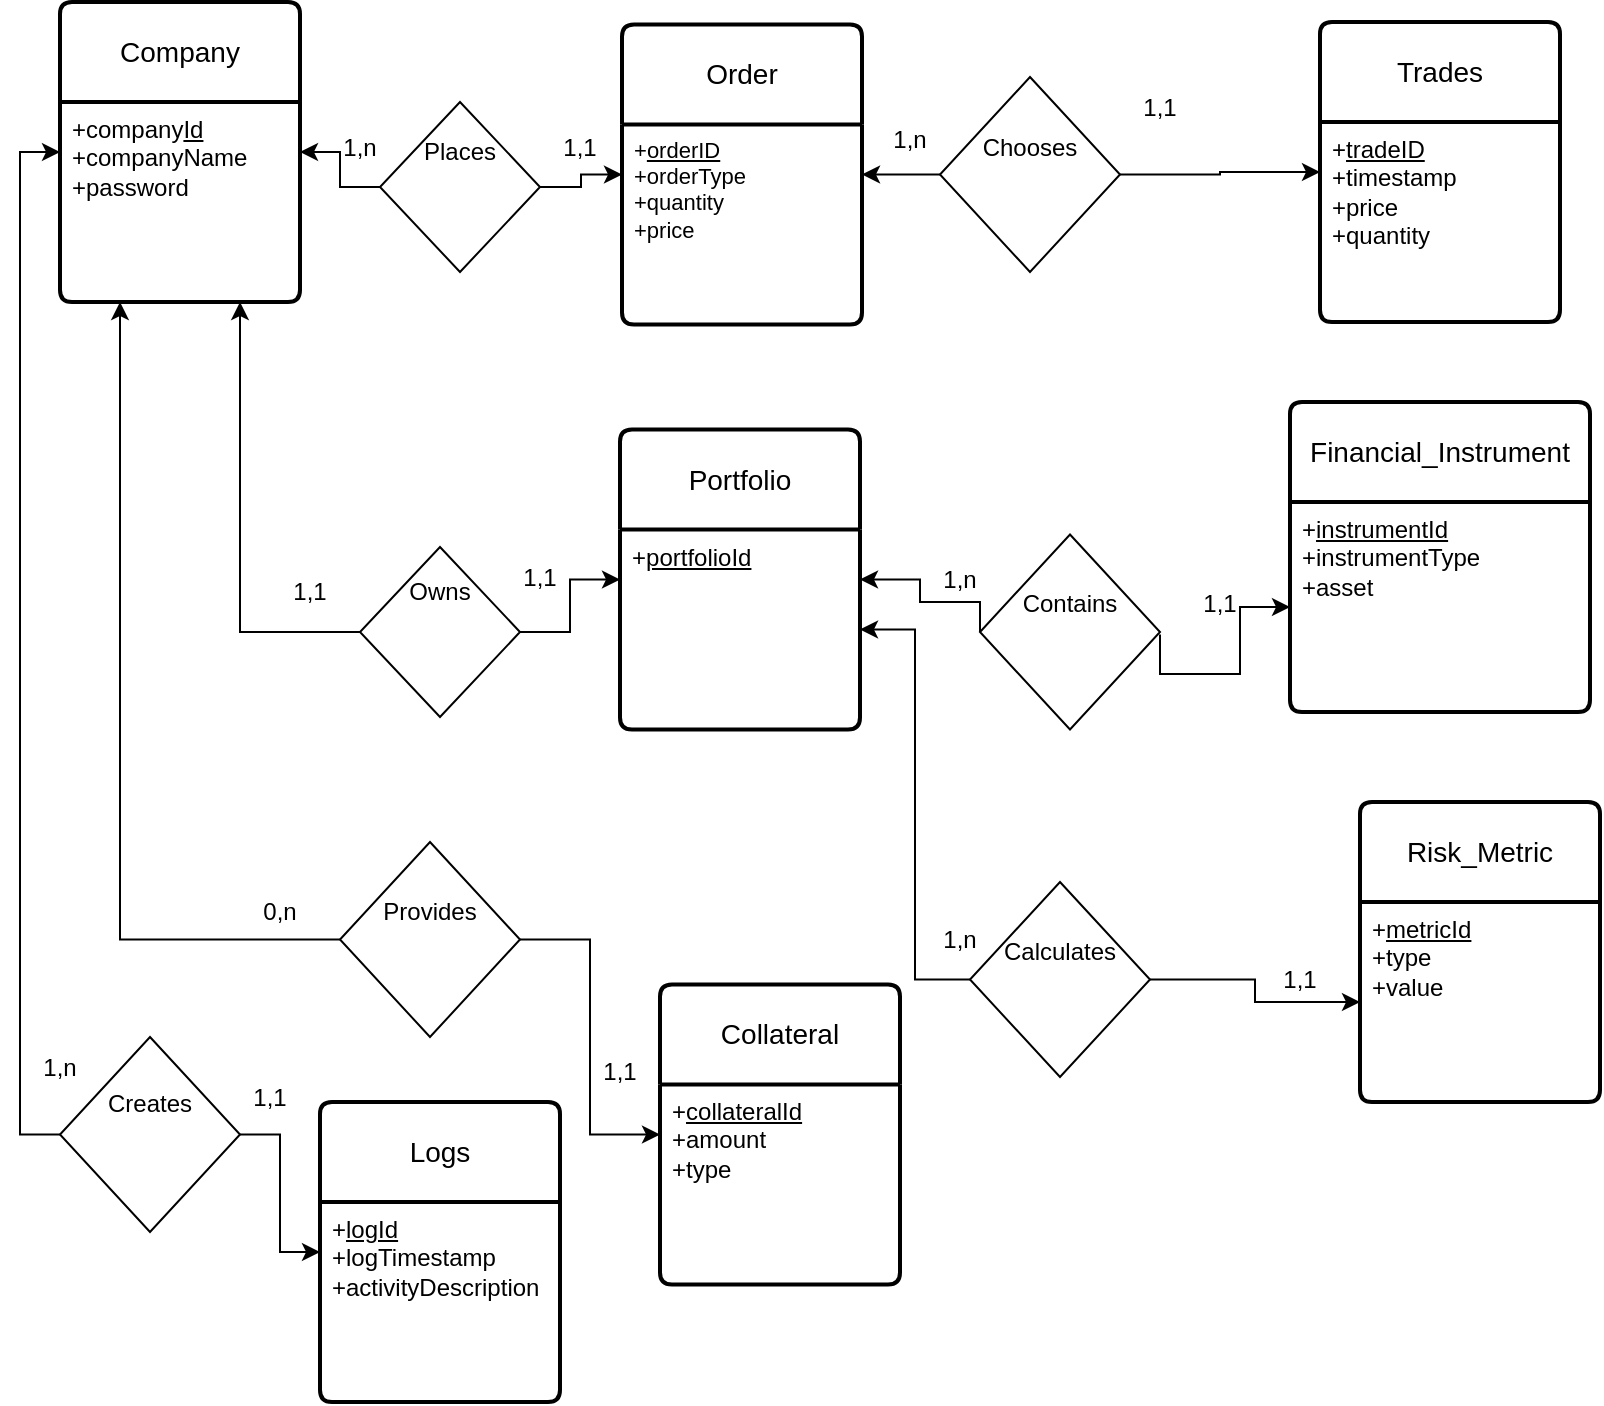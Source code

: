 <mxfile version="22.0.8" type="device">
  <diagram id="R2lEEEUBdFMjLlhIrx00" name="Page-1">
    <mxGraphModel dx="1050" dy="662" grid="1" gridSize="10" guides="1" tooltips="1" connect="1" arrows="1" fold="1" page="1" pageScale="1" pageWidth="850" pageHeight="1100" math="0" shadow="0" extFonts="Permanent Marker^https://fonts.googleapis.com/css?family=Permanent+Marker">
      <root>
        <mxCell id="0" />
        <mxCell id="1" parent="0" />
        <mxCell id="Sl9PUTFVlgDmUP3QOlVl-14" style="edgeStyle=orthogonalEdgeStyle;rounded=0;orthogonalLoop=1;jettySize=auto;html=1;exitX=0;exitY=0.5;exitDx=0;exitDy=0;entryX=1;entryY=0.25;entryDx=0;entryDy=0;" parent="1" source="Sl9PUTFVlgDmUP3QOlVl-11" target="Sl9PUTFVlgDmUP3QOlVl-44" edge="1">
          <mxGeometry relative="1" as="geometry">
            <mxPoint x="150" y="142.5" as="targetPoint" />
          </mxGeometry>
        </mxCell>
        <mxCell id="Sl9PUTFVlgDmUP3QOlVl-15" style="edgeStyle=orthogonalEdgeStyle;rounded=0;orthogonalLoop=1;jettySize=auto;html=1;exitX=1;exitY=0.5;exitDx=0;exitDy=0;entryX=0;entryY=0.25;entryDx=0;entryDy=0;" parent="1" source="Sl9PUTFVlgDmUP3QOlVl-11" target="Sl9PUTFVlgDmUP3QOlVl-46" edge="1">
          <mxGeometry relative="1" as="geometry">
            <mxPoint x="340.0" y="142.5" as="targetPoint" />
          </mxGeometry>
        </mxCell>
        <mxCell id="Sl9PUTFVlgDmUP3QOlVl-11" value="" style="rhombus;whiteSpace=wrap;html=1;" parent="1" vertex="1">
          <mxGeometry x="210" y="100" width="80" height="85" as="geometry" />
        </mxCell>
        <mxCell id="Sl9PUTFVlgDmUP3QOlVl-13" value="Places" style="text;html=1;strokeColor=none;fillColor=none;align=center;verticalAlign=middle;whiteSpace=wrap;rounded=0;" parent="1" vertex="1">
          <mxGeometry x="220" y="110" width="60" height="30" as="geometry" />
        </mxCell>
        <mxCell id="Sl9PUTFVlgDmUP3QOlVl-18" style="edgeStyle=orthogonalEdgeStyle;rounded=0;orthogonalLoop=1;jettySize=auto;html=1;exitX=1;exitY=0.5;exitDx=0;exitDy=0;entryX=0;entryY=0.5;entryDx=0;entryDy=0;" parent="1" source="Sl9PUTFVlgDmUP3QOlVl-16" target="Sl9PUTFVlgDmUP3QOlVl-49" edge="1">
          <mxGeometry relative="1" as="geometry">
            <mxPoint x="340.0" y="365" as="targetPoint" />
          </mxGeometry>
        </mxCell>
        <mxCell id="Sl9PUTFVlgDmUP3QOlVl-19" style="edgeStyle=orthogonalEdgeStyle;rounded=0;orthogonalLoop=1;jettySize=auto;html=1;exitX=0;exitY=0.5;exitDx=0;exitDy=0;entryX=0.75;entryY=1;entryDx=0;entryDy=0;" parent="1" source="Sl9PUTFVlgDmUP3QOlVl-16" target="Sl9PUTFVlgDmUP3QOlVl-44" edge="1">
          <mxGeometry relative="1" as="geometry">
            <mxPoint x="100" y="247.5" as="targetPoint" />
          </mxGeometry>
        </mxCell>
        <mxCell id="Sl9PUTFVlgDmUP3QOlVl-16" value="" style="rhombus;whiteSpace=wrap;html=1;" parent="1" vertex="1">
          <mxGeometry x="200" y="322.5" width="80" height="85" as="geometry" />
        </mxCell>
        <mxCell id="Sl9PUTFVlgDmUP3QOlVl-17" value="Owns" style="text;html=1;strokeColor=none;fillColor=none;align=center;verticalAlign=middle;whiteSpace=wrap;rounded=0;" parent="1" vertex="1">
          <mxGeometry x="210" y="330" width="60" height="30" as="geometry" />
        </mxCell>
        <mxCell id="Sl9PUTFVlgDmUP3QOlVl-22" style="edgeStyle=orthogonalEdgeStyle;rounded=0;orthogonalLoop=1;jettySize=auto;html=1;exitX=1;exitY=0.5;exitDx=0;exitDy=0;entryX=0;entryY=0.25;entryDx=0;entryDy=0;" parent="1" source="Sl9PUTFVlgDmUP3QOlVl-20" target="Sl9PUTFVlgDmUP3QOlVl-56" edge="1">
          <mxGeometry relative="1" as="geometry">
            <mxPoint x="340.0" y="595.0" as="targetPoint" />
          </mxGeometry>
        </mxCell>
        <mxCell id="Sl9PUTFVlgDmUP3QOlVl-23" style="edgeStyle=orthogonalEdgeStyle;rounded=0;orthogonalLoop=1;jettySize=auto;html=1;exitX=0;exitY=0.5;exitDx=0;exitDy=0;entryX=0.25;entryY=1;entryDx=0;entryDy=0;" parent="1" source="Sl9PUTFVlgDmUP3QOlVl-20" target="Sl9PUTFVlgDmUP3QOlVl-44" edge="1">
          <mxGeometry relative="1" as="geometry">
            <mxPoint x="75" y="247.5" as="targetPoint" />
          </mxGeometry>
        </mxCell>
        <mxCell id="Sl9PUTFVlgDmUP3QOlVl-20" value="" style="rhombus;whiteSpace=wrap;html=1;" parent="1" vertex="1">
          <mxGeometry x="190" y="470" width="90" height="97.5" as="geometry" />
        </mxCell>
        <mxCell id="Sl9PUTFVlgDmUP3QOlVl-21" value="Provides" style="text;html=1;strokeColor=none;fillColor=none;align=center;verticalAlign=middle;whiteSpace=wrap;rounded=0;" parent="1" vertex="1">
          <mxGeometry x="205" y="490" width="60" height="30" as="geometry" />
        </mxCell>
        <mxCell id="Sl9PUTFVlgDmUP3QOlVl-27" style="edgeStyle=orthogonalEdgeStyle;rounded=0;orthogonalLoop=1;jettySize=auto;html=1;exitX=0;exitY=0.5;exitDx=0;exitDy=0;entryX=1;entryY=0.25;entryDx=0;entryDy=0;" parent="1" source="Sl9PUTFVlgDmUP3QOlVl-24" target="Sl9PUTFVlgDmUP3QOlVl-50" edge="1">
          <mxGeometry relative="1" as="geometry">
            <mxPoint x="440.0" y="365" as="targetPoint" />
            <Array as="points">
              <mxPoint x="510" y="350" />
              <mxPoint x="480" y="350" />
              <mxPoint x="480" y="339" />
            </Array>
          </mxGeometry>
        </mxCell>
        <mxCell id="Sl9PUTFVlgDmUP3QOlVl-24" value="" style="rhombus;whiteSpace=wrap;html=1;" parent="1" vertex="1">
          <mxGeometry x="510" y="316.25" width="90" height="97.5" as="geometry" />
        </mxCell>
        <mxCell id="Sl9PUTFVlgDmUP3QOlVl-25" value="Contains" style="text;html=1;strokeColor=none;fillColor=none;align=center;verticalAlign=middle;whiteSpace=wrap;rounded=0;" parent="1" vertex="1">
          <mxGeometry x="525" y="340" width="60" height="22.5" as="geometry" />
        </mxCell>
        <mxCell id="Sl9PUTFVlgDmUP3QOlVl-32" style="edgeStyle=orthogonalEdgeStyle;rounded=0;orthogonalLoop=1;jettySize=auto;html=1;exitX=0;exitY=0.5;exitDx=0;exitDy=0;entryX=1;entryY=0.25;entryDx=0;entryDy=0;" parent="1" source="Sl9PUTFVlgDmUP3QOlVl-28" target="Sl9PUTFVlgDmUP3QOlVl-46" edge="1">
          <mxGeometry relative="1" as="geometry">
            <mxPoint x="440.0" y="142.5" as="targetPoint" />
          </mxGeometry>
        </mxCell>
        <mxCell id="uFJmGA58Sdm5VQ9mYOz5-2" style="edgeStyle=orthogonalEdgeStyle;rounded=0;orthogonalLoop=1;jettySize=auto;html=1;exitX=1;exitY=0.5;exitDx=0;exitDy=0;entryX=0;entryY=0.25;entryDx=0;entryDy=0;" parent="1" source="Sl9PUTFVlgDmUP3QOlVl-28" target="Sl9PUTFVlgDmUP3QOlVl-52" edge="1">
          <mxGeometry relative="1" as="geometry" />
        </mxCell>
        <mxCell id="Sl9PUTFVlgDmUP3QOlVl-28" value="" style="rhombus;whiteSpace=wrap;html=1;" parent="1" vertex="1">
          <mxGeometry x="490" y="87.5" width="90" height="97.5" as="geometry" />
        </mxCell>
        <mxCell id="Sl9PUTFVlgDmUP3QOlVl-29" value="Chooses" style="text;html=1;strokeColor=none;fillColor=none;align=center;verticalAlign=middle;whiteSpace=wrap;rounded=0;" parent="1" vertex="1">
          <mxGeometry x="505" y="111.25" width="60" height="22.5" as="geometry" />
        </mxCell>
        <mxCell id="Sl9PUTFVlgDmUP3QOlVl-35" style="edgeStyle=orthogonalEdgeStyle;rounded=0;orthogonalLoop=1;jettySize=auto;html=1;exitX=1;exitY=0.5;exitDx=0;exitDy=0;entryX=0;entryY=0.25;entryDx=0;entryDy=0;" parent="1" source="Sl9PUTFVlgDmUP3QOlVl-33" target="Sl9PUTFVlgDmUP3QOlVl-58" edge="1">
          <mxGeometry relative="1" as="geometry">
            <mxPoint x="180" y="632.5" as="targetPoint" />
          </mxGeometry>
        </mxCell>
        <mxCell id="Sl9PUTFVlgDmUP3QOlVl-36" style="edgeStyle=orthogonalEdgeStyle;rounded=0;orthogonalLoop=1;jettySize=auto;html=1;exitX=0;exitY=0.5;exitDx=0;exitDy=0;entryX=0;entryY=0.5;entryDx=0;entryDy=0;" parent="1" source="Sl9PUTFVlgDmUP3QOlVl-33" target="Sl9PUTFVlgDmUP3QOlVl-43" edge="1">
          <mxGeometry relative="1" as="geometry">
            <mxPoint x="10" y="130" as="targetPoint" />
          </mxGeometry>
        </mxCell>
        <mxCell id="Sl9PUTFVlgDmUP3QOlVl-33" value="" style="rhombus;whiteSpace=wrap;html=1;" parent="1" vertex="1">
          <mxGeometry x="50" y="567.5" width="90" height="97.5" as="geometry" />
        </mxCell>
        <mxCell id="Sl9PUTFVlgDmUP3QOlVl-34" value="Creates" style="text;html=1;strokeColor=none;fillColor=none;align=center;verticalAlign=middle;whiteSpace=wrap;rounded=0;" parent="1" vertex="1">
          <mxGeometry x="65" y="590" width="60" height="22.5" as="geometry" />
        </mxCell>
        <mxCell id="Sl9PUTFVlgDmUP3QOlVl-40" style="edgeStyle=orthogonalEdgeStyle;rounded=0;orthogonalLoop=1;jettySize=auto;html=1;exitX=1;exitY=0.5;exitDx=0;exitDy=0;entryX=0;entryY=0.5;entryDx=0;entryDy=0;" parent="1" source="Sl9PUTFVlgDmUP3QOlVl-37" target="Sl9PUTFVlgDmUP3QOlVl-54" edge="1">
          <mxGeometry relative="1" as="geometry">
            <mxPoint x="650" y="571.25" as="targetPoint" />
          </mxGeometry>
        </mxCell>
        <mxCell id="Sl9PUTFVlgDmUP3QOlVl-41" style="edgeStyle=orthogonalEdgeStyle;rounded=0;orthogonalLoop=1;jettySize=auto;html=1;exitX=0;exitY=0.5;exitDx=0;exitDy=0;entryX=1;entryY=0.5;entryDx=0;entryDy=0;" parent="1" source="Sl9PUTFVlgDmUP3QOlVl-37" target="Sl9PUTFVlgDmUP3QOlVl-50" edge="1">
          <mxGeometry relative="1" as="geometry">
            <mxPoint x="440.0" y="417.5" as="targetPoint" />
          </mxGeometry>
        </mxCell>
        <mxCell id="Sl9PUTFVlgDmUP3QOlVl-37" value="" style="rhombus;whiteSpace=wrap;html=1;" parent="1" vertex="1">
          <mxGeometry x="505" y="490" width="90" height="97.5" as="geometry" />
        </mxCell>
        <mxCell id="Sl9PUTFVlgDmUP3QOlVl-38" value="Calculates" style="text;html=1;strokeColor=none;fillColor=none;align=center;verticalAlign=middle;whiteSpace=wrap;rounded=0;" parent="1" vertex="1">
          <mxGeometry x="520" y="513.75" width="60" height="22.5" as="geometry" />
        </mxCell>
        <mxCell id="Sl9PUTFVlgDmUP3QOlVl-43" value="Company" style="swimlane;childLayout=stackLayout;horizontal=1;startSize=50;horizontalStack=0;rounded=1;fontSize=14;fontStyle=0;strokeWidth=2;resizeParent=0;resizeLast=1;shadow=0;dashed=0;align=center;arcSize=4;whiteSpace=wrap;html=1;" parent="1" vertex="1">
          <mxGeometry x="50" y="50" width="120" height="150" as="geometry" />
        </mxCell>
        <mxCell id="Sl9PUTFVlgDmUP3QOlVl-44" value="+company&lt;u&gt;Id&lt;/u&gt;&lt;br&gt;+companyName&lt;br&gt;+password" style="align=left;strokeColor=none;fillColor=none;spacingLeft=4;fontSize=12;verticalAlign=top;resizable=0;rotatable=0;part=1;html=1;" parent="Sl9PUTFVlgDmUP3QOlVl-43" vertex="1">
          <mxGeometry y="50" width="120" height="100" as="geometry" />
        </mxCell>
        <mxCell id="Sl9PUTFVlgDmUP3QOlVl-45" value="Order" style="swimlane;childLayout=stackLayout;horizontal=1;startSize=50;horizontalStack=0;rounded=1;fontSize=14;fontStyle=0;strokeWidth=2;resizeParent=0;resizeLast=1;shadow=0;dashed=0;align=center;arcSize=4;whiteSpace=wrap;html=1;" parent="1" vertex="1">
          <mxGeometry x="331" y="61.25" width="120" height="150" as="geometry" />
        </mxCell>
        <mxCell id="Sl9PUTFVlgDmUP3QOlVl-46" value="&lt;div style=&quot;font-size: 11px;&quot;&gt;&lt;font style=&quot;font-size: 11px;&quot;&gt;+&lt;u&gt;orderID&lt;/u&gt;&lt;/font&gt;&lt;/div&gt;&lt;div style=&quot;font-size: 11px;&quot;&gt;&lt;font style=&quot;font-size: 11px;&quot;&gt;+orderType&lt;/font&gt;&lt;/div&gt;&lt;div style=&quot;font-size: 11px;&quot;&gt;&lt;font style=&quot;font-size: 11px;&quot;&gt;+quantity&lt;/font&gt;&lt;/div&gt;&lt;div style=&quot;font-size: 11px;&quot;&gt;&lt;font style=&quot;font-size: 11px;&quot;&gt;+price&lt;/font&gt;&lt;/div&gt;" style="align=left;strokeColor=none;fillColor=none;spacingLeft=4;fontSize=12;verticalAlign=top;resizable=0;rotatable=0;part=1;html=1;" parent="Sl9PUTFVlgDmUP3QOlVl-45" vertex="1">
          <mxGeometry y="50" width="120" height="100" as="geometry" />
        </mxCell>
        <mxCell id="Sl9PUTFVlgDmUP3QOlVl-47" value="Financial_Instrument" style="swimlane;childLayout=stackLayout;horizontal=1;startSize=50;horizontalStack=0;rounded=1;fontSize=14;fontStyle=0;strokeWidth=2;resizeParent=0;resizeLast=1;shadow=0;dashed=0;align=center;arcSize=4;whiteSpace=wrap;html=1;" parent="1" vertex="1">
          <mxGeometry x="665" y="250" width="150" height="155" as="geometry" />
        </mxCell>
        <mxCell id="Sl9PUTFVlgDmUP3QOlVl-48" value="+&lt;u&gt;instrumentId&lt;/u&gt;&lt;br&gt;+instrumentType&lt;br&gt;+asset" style="align=left;strokeColor=none;fillColor=none;spacingLeft=4;fontSize=12;verticalAlign=top;resizable=0;rotatable=0;part=1;html=1;" parent="Sl9PUTFVlgDmUP3QOlVl-47" vertex="1">
          <mxGeometry y="50" width="150" height="105" as="geometry" />
        </mxCell>
        <mxCell id="Sl9PUTFVlgDmUP3QOlVl-49" value="Portfolio" style="swimlane;childLayout=stackLayout;horizontal=1;startSize=50;horizontalStack=0;rounded=1;fontSize=14;fontStyle=0;strokeWidth=2;resizeParent=0;resizeLast=1;shadow=0;dashed=0;align=center;arcSize=4;whiteSpace=wrap;html=1;" parent="1" vertex="1">
          <mxGeometry x="330" y="263.75" width="120" height="150" as="geometry" />
        </mxCell>
        <mxCell id="Sl9PUTFVlgDmUP3QOlVl-50" value="+&lt;u&gt;portfolioId&lt;/u&gt;" style="align=left;strokeColor=none;fillColor=none;spacingLeft=4;fontSize=12;verticalAlign=top;resizable=0;rotatable=0;part=1;html=1;" parent="Sl9PUTFVlgDmUP3QOlVl-49" vertex="1">
          <mxGeometry y="50" width="120" height="100" as="geometry" />
        </mxCell>
        <mxCell id="Sl9PUTFVlgDmUP3QOlVl-51" value="Trades" style="swimlane;childLayout=stackLayout;horizontal=1;startSize=50;horizontalStack=0;rounded=1;fontSize=14;fontStyle=0;strokeWidth=2;resizeParent=0;resizeLast=1;shadow=0;dashed=0;align=center;arcSize=4;whiteSpace=wrap;html=1;" parent="1" vertex="1">
          <mxGeometry x="680" y="60" width="120" height="150" as="geometry" />
        </mxCell>
        <mxCell id="Sl9PUTFVlgDmUP3QOlVl-52" value="&lt;div&gt;+&lt;u&gt;tradeID&lt;/u&gt;&lt;/div&gt;&lt;div&gt;&lt;span style=&quot;background-color: initial;&quot;&gt;+timestamp&lt;/span&gt;&lt;/div&gt;&lt;div&gt;+price&lt;/div&gt;&lt;div&gt;+quantity&lt;/div&gt;" style="align=left;strokeColor=none;fillColor=none;spacingLeft=4;fontSize=12;verticalAlign=top;resizable=0;rotatable=0;part=1;html=1;" parent="Sl9PUTFVlgDmUP3QOlVl-51" vertex="1">
          <mxGeometry y="50" width="120" height="100" as="geometry" />
        </mxCell>
        <mxCell id="Sl9PUTFVlgDmUP3QOlVl-53" value="Risk_Metric" style="swimlane;childLayout=stackLayout;horizontal=1;startSize=50;horizontalStack=0;rounded=1;fontSize=14;fontStyle=0;strokeWidth=2;resizeParent=0;resizeLast=1;shadow=0;dashed=0;align=center;arcSize=4;whiteSpace=wrap;html=1;" parent="1" vertex="1">
          <mxGeometry x="700" y="450" width="120" height="150" as="geometry" />
        </mxCell>
        <mxCell id="Sl9PUTFVlgDmUP3QOlVl-54" value="&lt;div&gt;+&lt;u&gt;metricId&lt;/u&gt;&amp;nbsp;&lt;/div&gt;&lt;div&gt;+type&lt;/div&gt;&lt;div&gt;+value&lt;/div&gt;" style="align=left;strokeColor=none;fillColor=none;spacingLeft=4;fontSize=12;verticalAlign=top;resizable=0;rotatable=0;part=1;html=1;" parent="Sl9PUTFVlgDmUP3QOlVl-53" vertex="1">
          <mxGeometry y="50" width="120" height="100" as="geometry" />
        </mxCell>
        <mxCell id="Sl9PUTFVlgDmUP3QOlVl-55" value="Collateral" style="swimlane;childLayout=stackLayout;horizontal=1;startSize=50;horizontalStack=0;rounded=1;fontSize=14;fontStyle=0;strokeWidth=2;resizeParent=0;resizeLast=1;shadow=0;dashed=0;align=center;arcSize=4;whiteSpace=wrap;html=1;" parent="1" vertex="1">
          <mxGeometry x="350" y="541.25" width="120" height="150" as="geometry" />
        </mxCell>
        <mxCell id="Sl9PUTFVlgDmUP3QOlVl-56" value="+&lt;u&gt;collateralId&lt;/u&gt;&lt;br&gt;+amount&lt;br&gt;+type" style="align=left;strokeColor=none;fillColor=none;spacingLeft=4;fontSize=12;verticalAlign=top;resizable=0;rotatable=0;part=1;html=1;" parent="Sl9PUTFVlgDmUP3QOlVl-55" vertex="1">
          <mxGeometry y="50" width="120" height="100" as="geometry" />
        </mxCell>
        <mxCell id="Sl9PUTFVlgDmUP3QOlVl-57" value="Logs" style="swimlane;childLayout=stackLayout;horizontal=1;startSize=50;horizontalStack=0;rounded=1;fontSize=14;fontStyle=0;strokeWidth=2;resizeParent=0;resizeLast=1;shadow=0;dashed=0;align=center;arcSize=4;whiteSpace=wrap;html=1;" parent="1" vertex="1">
          <mxGeometry x="180" y="600" width="120" height="150" as="geometry" />
        </mxCell>
        <mxCell id="Sl9PUTFVlgDmUP3QOlVl-58" value="+&lt;u&gt;logId&lt;/u&gt;&lt;br&gt;+logTimestamp&lt;br&gt;+activityDescription" style="align=left;strokeColor=none;fillColor=none;spacingLeft=4;fontSize=12;verticalAlign=top;resizable=0;rotatable=0;part=1;html=1;" parent="Sl9PUTFVlgDmUP3QOlVl-57" vertex="1">
          <mxGeometry y="50" width="120" height="100" as="geometry" />
        </mxCell>
        <mxCell id="Sl9PUTFVlgDmUP3QOlVl-59" value="1,n" style="text;html=1;strokeColor=none;fillColor=none;align=center;verticalAlign=middle;whiteSpace=wrap;rounded=0;" parent="1" vertex="1">
          <mxGeometry x="170" y="107.5" width="60" height="30" as="geometry" />
        </mxCell>
        <mxCell id="Sl9PUTFVlgDmUP3QOlVl-60" value="1,1" style="text;html=1;strokeColor=none;fillColor=none;align=center;verticalAlign=middle;whiteSpace=wrap;rounded=0;" parent="1" vertex="1">
          <mxGeometry x="280" y="107.5" width="60" height="30" as="geometry" />
        </mxCell>
        <mxCell id="Sl9PUTFVlgDmUP3QOlVl-61" value="1,n" style="text;html=1;strokeColor=none;fillColor=none;align=center;verticalAlign=middle;whiteSpace=wrap;rounded=0;" parent="1" vertex="1">
          <mxGeometry x="445" y="103.75" width="60" height="30" as="geometry" />
        </mxCell>
        <mxCell id="Sl9PUTFVlgDmUP3QOlVl-62" value="1,1" style="text;html=1;strokeColor=none;fillColor=none;align=center;verticalAlign=middle;whiteSpace=wrap;rounded=0;" parent="1" vertex="1">
          <mxGeometry x="570" y="87.5" width="60" height="30" as="geometry" />
        </mxCell>
        <mxCell id="Sl9PUTFVlgDmUP3QOlVl-63" value="1,1" style="text;html=1;strokeColor=none;fillColor=none;align=center;verticalAlign=middle;whiteSpace=wrap;rounded=0;" parent="1" vertex="1">
          <mxGeometry x="145" y="330" width="60" height="30" as="geometry" />
        </mxCell>
        <mxCell id="Sl9PUTFVlgDmUP3QOlVl-64" value="1,n" style="text;html=1;strokeColor=none;fillColor=none;align=center;verticalAlign=middle;whiteSpace=wrap;rounded=0;" parent="1" vertex="1">
          <mxGeometry x="470" y="323.75" width="60" height="30" as="geometry" />
        </mxCell>
        <mxCell id="uFJmGA58Sdm5VQ9mYOz5-1" style="edgeStyle=orthogonalEdgeStyle;rounded=0;orthogonalLoop=1;jettySize=auto;html=1;exitX=0;exitY=1;exitDx=0;exitDy=0;entryX=0;entryY=0.5;entryDx=0;entryDy=0;" parent="1" source="Sl9PUTFVlgDmUP3QOlVl-65" target="Sl9PUTFVlgDmUP3QOlVl-48" edge="1">
          <mxGeometry relative="1" as="geometry">
            <Array as="points">
              <mxPoint x="600" y="386" />
              <mxPoint x="640" y="386" />
              <mxPoint x="640" y="353" />
            </Array>
          </mxGeometry>
        </mxCell>
        <mxCell id="Sl9PUTFVlgDmUP3QOlVl-65" value="1,1" style="text;html=1;strokeColor=none;fillColor=none;align=center;verticalAlign=middle;whiteSpace=wrap;rounded=0;" parent="1" vertex="1">
          <mxGeometry x="600" y="336.25" width="60" height="30" as="geometry" />
        </mxCell>
        <mxCell id="Sl9PUTFVlgDmUP3QOlVl-66" value="1,1" style="text;html=1;strokeColor=none;fillColor=none;align=center;verticalAlign=middle;whiteSpace=wrap;rounded=0;" parent="1" vertex="1">
          <mxGeometry x="260" y="322.5" width="60" height="30" as="geometry" />
        </mxCell>
        <mxCell id="Sl9PUTFVlgDmUP3QOlVl-67" value="1,1" style="text;html=1;strokeColor=none;fillColor=none;align=center;verticalAlign=middle;whiteSpace=wrap;rounded=0;" parent="1" vertex="1">
          <mxGeometry x="300" y="570" width="60" height="30" as="geometry" />
        </mxCell>
        <mxCell id="Sl9PUTFVlgDmUP3QOlVl-68" value="0,n" style="text;html=1;strokeColor=none;fillColor=none;align=center;verticalAlign=middle;whiteSpace=wrap;rounded=0;" parent="1" vertex="1">
          <mxGeometry x="130" y="490" width="60" height="30" as="geometry" />
        </mxCell>
        <mxCell id="Sl9PUTFVlgDmUP3QOlVl-69" value="1,1" style="text;html=1;strokeColor=none;fillColor=none;align=center;verticalAlign=middle;whiteSpace=wrap;rounded=0;" parent="1" vertex="1">
          <mxGeometry x="640" y="523.75" width="60" height="30" as="geometry" />
        </mxCell>
        <mxCell id="Sl9PUTFVlgDmUP3QOlVl-70" value="1,n" style="text;html=1;strokeColor=none;fillColor=none;align=center;verticalAlign=middle;whiteSpace=wrap;rounded=0;" parent="1" vertex="1">
          <mxGeometry x="470" y="503.75" width="60" height="30" as="geometry" />
        </mxCell>
        <mxCell id="Sl9PUTFVlgDmUP3QOlVl-71" value="1,1" style="text;html=1;strokeColor=none;fillColor=none;align=center;verticalAlign=middle;whiteSpace=wrap;rounded=0;" parent="1" vertex="1">
          <mxGeometry x="125" y="582.5" width="60" height="30" as="geometry" />
        </mxCell>
        <mxCell id="Sl9PUTFVlgDmUP3QOlVl-72" value="1,n" style="text;html=1;strokeColor=none;fillColor=none;align=center;verticalAlign=middle;whiteSpace=wrap;rounded=0;" parent="1" vertex="1">
          <mxGeometry x="20" y="567.5" width="60" height="30" as="geometry" />
        </mxCell>
      </root>
    </mxGraphModel>
  </diagram>
</mxfile>
